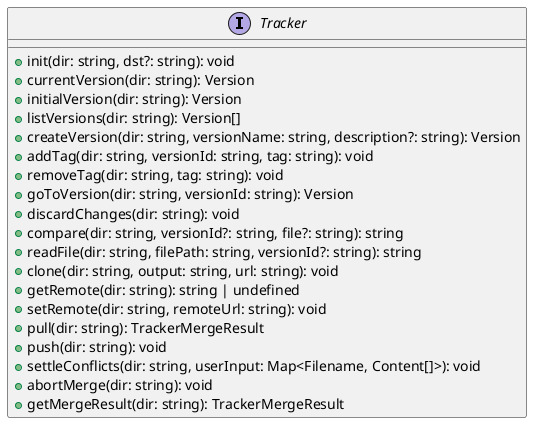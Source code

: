 @startuml
interface Tracker {
    + init(dir: string, dst?: string): void
    + currentVersion(dir: string): Version
    + initialVersion(dir: string): Version
    + listVersions(dir: string): Version[]
    + createVersion(dir: string, versionName: string, description?: string): Version
    + addTag(dir: string, versionId: string, tag: string): void
    + removeTag(dir: string, tag: string): void
    + goToVersion(dir: string, versionId: string): Version
    + discardChanges(dir: string): void
    + compare(dir: string, versionId?: string, file?: string): string
    + readFile(dir: string, filePath: string, versionId?: string): string
    + clone(dir: string, output: string, url: string): void
    + getRemote(dir: string): string | undefined
    + setRemote(dir: string, remoteUrl: string): void
    + pull(dir: string): TrackerMergeResult
    + push(dir: string): void
    + settleConflicts(dir: string, userInput: Map<Filename, Content[]>): void
    + abortMerge(dir: string): void
    + getMergeResult(dir: string): TrackerMergeResult
}
@enduml
